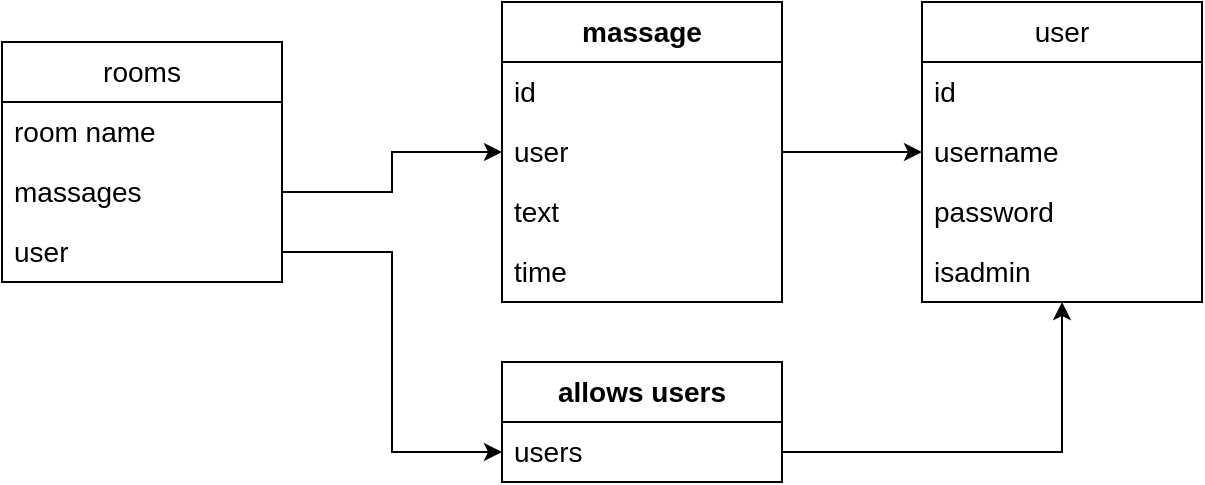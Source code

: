 <mxfile version="20.7.4" type="github">
  <diagram id="Ml2dGVcdlFa9VVf0Y3eY" name="Page-1">
    <mxGraphModel dx="1010" dy="542" grid="1" gridSize="10" guides="1" tooltips="1" connect="1" arrows="1" fold="1" page="1" pageScale="1" pageWidth="850" pageHeight="1100" math="0" shadow="0">
      <root>
        <mxCell id="0" />
        <mxCell id="1" parent="0" />
        <mxCell id="07kP67LV0Qa-peX4RKDk-24" value="rooms" style="swimlane;fontStyle=0;childLayout=stackLayout;horizontal=1;startSize=30;horizontalStack=0;resizeParent=1;resizeParentMax=0;resizeLast=0;collapsible=1;marginBottom=0;whiteSpace=wrap;html=1;strokeColor=default;fontSize=14;fillColor=none;" parent="1" vertex="1">
          <mxGeometry x="120" y="220" width="140" height="120" as="geometry" />
        </mxCell>
        <mxCell id="07kP67LV0Qa-peX4RKDk-25" value="room name" style="text;strokeColor=none;fillColor=none;align=left;verticalAlign=middle;spacingLeft=4;spacingRight=4;overflow=hidden;points=[[0,0.5],[1,0.5]];portConstraint=eastwest;rotatable=0;whiteSpace=wrap;html=1;fontSize=14;" parent="07kP67LV0Qa-peX4RKDk-24" vertex="1">
          <mxGeometry y="30" width="140" height="30" as="geometry" />
        </mxCell>
        <mxCell id="07kP67LV0Qa-peX4RKDk-26" value="massages" style="text;strokeColor=none;fillColor=none;align=left;verticalAlign=middle;spacingLeft=4;spacingRight=4;overflow=hidden;points=[[0,0.5],[1,0.5]];portConstraint=eastwest;rotatable=0;whiteSpace=wrap;html=1;fontSize=14;" parent="07kP67LV0Qa-peX4RKDk-24" vertex="1">
          <mxGeometry y="60" width="140" height="30" as="geometry" />
        </mxCell>
        <mxCell id="QWubxXTpUSNdcqHZoWqp-3" value="user" style="text;strokeColor=none;fillColor=none;align=left;verticalAlign=middle;spacingLeft=4;spacingRight=4;overflow=hidden;points=[[0,0.5],[1,0.5]];portConstraint=eastwest;rotatable=0;whiteSpace=wrap;html=1;fontSize=14;" vertex="1" parent="07kP67LV0Qa-peX4RKDk-24">
          <mxGeometry y="90" width="140" height="30" as="geometry" />
        </mxCell>
        <mxCell id="07kP67LV0Qa-peX4RKDk-28" value="&lt;span style=&quot;font-weight: 700;&quot;&gt;allows users&lt;/span&gt;" style="swimlane;fontStyle=0;childLayout=stackLayout;horizontal=1;startSize=30;horizontalStack=0;resizeParent=1;resizeParentMax=0;resizeLast=0;collapsible=1;marginBottom=0;whiteSpace=wrap;html=1;strokeColor=default;fontSize=14;fillColor=none;" parent="1" vertex="1">
          <mxGeometry x="370" y="380" width="140" height="60" as="geometry" />
        </mxCell>
        <mxCell id="07kP67LV0Qa-peX4RKDk-29" value="users" style="text;strokeColor=none;fillColor=none;align=left;verticalAlign=middle;spacingLeft=4;spacingRight=4;overflow=hidden;points=[[0,0.5],[1,0.5]];portConstraint=eastwest;rotatable=0;whiteSpace=wrap;html=1;fontSize=14;" parent="07kP67LV0Qa-peX4RKDk-28" vertex="1">
          <mxGeometry y="30" width="140" height="30" as="geometry" />
        </mxCell>
        <mxCell id="07kP67LV0Qa-peX4RKDk-32" value="&lt;span style=&quot;font-weight: 700;&quot;&gt;massage&lt;/span&gt;" style="swimlane;fontStyle=0;childLayout=stackLayout;horizontal=1;startSize=30;horizontalStack=0;resizeParent=1;resizeParentMax=0;resizeLast=0;collapsible=1;marginBottom=0;whiteSpace=wrap;html=1;strokeColor=default;fontSize=14;fillColor=none;" parent="1" vertex="1">
          <mxGeometry x="370" y="200" width="140" height="150" as="geometry" />
        </mxCell>
        <mxCell id="07kP67LV0Qa-peX4RKDk-33" value="id" style="text;strokeColor=none;fillColor=none;align=left;verticalAlign=middle;spacingLeft=4;spacingRight=4;overflow=hidden;points=[[0,0.5],[1,0.5]];portConstraint=eastwest;rotatable=0;whiteSpace=wrap;html=1;fontSize=14;" parent="07kP67LV0Qa-peX4RKDk-32" vertex="1">
          <mxGeometry y="30" width="140" height="30" as="geometry" />
        </mxCell>
        <mxCell id="07kP67LV0Qa-peX4RKDk-34" value="user" style="text;strokeColor=none;fillColor=none;align=left;verticalAlign=middle;spacingLeft=4;spacingRight=4;overflow=hidden;points=[[0,0.5],[1,0.5]];portConstraint=eastwest;rotatable=0;whiteSpace=wrap;html=1;fontSize=14;" parent="07kP67LV0Qa-peX4RKDk-32" vertex="1">
          <mxGeometry y="60" width="140" height="30" as="geometry" />
        </mxCell>
        <mxCell id="07kP67LV0Qa-peX4RKDk-35" value="text" style="text;strokeColor=none;fillColor=none;align=left;verticalAlign=middle;spacingLeft=4;spacingRight=4;overflow=hidden;points=[[0,0.5],[1,0.5]];portConstraint=eastwest;rotatable=0;whiteSpace=wrap;html=1;fontSize=14;" parent="07kP67LV0Qa-peX4RKDk-32" vertex="1">
          <mxGeometry y="90" width="140" height="30" as="geometry" />
        </mxCell>
        <mxCell id="07kP67LV0Qa-peX4RKDk-41" value="time" style="text;strokeColor=none;fillColor=none;align=left;verticalAlign=middle;spacingLeft=4;spacingRight=4;overflow=hidden;points=[[0,0.5],[1,0.5]];portConstraint=eastwest;rotatable=0;whiteSpace=wrap;html=1;fontSize=14;" parent="07kP67LV0Qa-peX4RKDk-32" vertex="1">
          <mxGeometry y="120" width="140" height="30" as="geometry" />
        </mxCell>
        <mxCell id="07kP67LV0Qa-peX4RKDk-42" value="user" style="swimlane;fontStyle=0;childLayout=stackLayout;horizontal=1;startSize=30;horizontalStack=0;resizeParent=1;resizeParentMax=0;resizeLast=0;collapsible=1;marginBottom=0;whiteSpace=wrap;html=1;strokeColor=default;fontSize=14;fillColor=none;" parent="1" vertex="1">
          <mxGeometry x="580" y="200" width="140" height="150" as="geometry" />
        </mxCell>
        <mxCell id="07kP67LV0Qa-peX4RKDk-43" value="id" style="text;strokeColor=none;fillColor=none;align=left;verticalAlign=middle;spacingLeft=4;spacingRight=4;overflow=hidden;points=[[0,0.5],[1,0.5]];portConstraint=eastwest;rotatable=0;whiteSpace=wrap;html=1;fontSize=14;" parent="07kP67LV0Qa-peX4RKDk-42" vertex="1">
          <mxGeometry y="30" width="140" height="30" as="geometry" />
        </mxCell>
        <mxCell id="07kP67LV0Qa-peX4RKDk-44" value="username" style="text;strokeColor=none;fillColor=none;align=left;verticalAlign=middle;spacingLeft=4;spacingRight=4;overflow=hidden;points=[[0,0.5],[1,0.5]];portConstraint=eastwest;rotatable=0;whiteSpace=wrap;html=1;fontSize=14;" parent="07kP67LV0Qa-peX4RKDk-42" vertex="1">
          <mxGeometry y="60" width="140" height="30" as="geometry" />
        </mxCell>
        <mxCell id="07kP67LV0Qa-peX4RKDk-45" value="password" style="text;strokeColor=none;fillColor=none;align=left;verticalAlign=middle;spacingLeft=4;spacingRight=4;overflow=hidden;points=[[0,0.5],[1,0.5]];portConstraint=eastwest;rotatable=0;whiteSpace=wrap;html=1;fontSize=14;" parent="07kP67LV0Qa-peX4RKDk-42" vertex="1">
          <mxGeometry y="90" width="140" height="30" as="geometry" />
        </mxCell>
        <mxCell id="QWubxXTpUSNdcqHZoWqp-1" value="isadmin" style="text;strokeColor=none;fillColor=none;align=left;verticalAlign=middle;spacingLeft=4;spacingRight=4;overflow=hidden;points=[[0,0.5],[1,0.5]];portConstraint=eastwest;rotatable=0;whiteSpace=wrap;html=1;fontSize=14;" vertex="1" parent="07kP67LV0Qa-peX4RKDk-42">
          <mxGeometry y="120" width="140" height="30" as="geometry" />
        </mxCell>
        <mxCell id="07kP67LV0Qa-peX4RKDk-58" style="edgeStyle=orthogonalEdgeStyle;rounded=0;orthogonalLoop=1;jettySize=auto;html=1;exitX=1;exitY=0.5;exitDx=0;exitDy=0;fontSize=14;" parent="1" source="07kP67LV0Qa-peX4RKDk-34" target="07kP67LV0Qa-peX4RKDk-42" edge="1">
          <mxGeometry relative="1" as="geometry" />
        </mxCell>
        <mxCell id="QWubxXTpUSNdcqHZoWqp-2" style="edgeStyle=orthogonalEdgeStyle;rounded=0;orthogonalLoop=1;jettySize=auto;html=1;" edge="1" parent="1" source="07kP67LV0Qa-peX4RKDk-29" target="07kP67LV0Qa-peX4RKDk-42">
          <mxGeometry relative="1" as="geometry" />
        </mxCell>
        <mxCell id="QWubxXTpUSNdcqHZoWqp-5" style="edgeStyle=orthogonalEdgeStyle;rounded=0;orthogonalLoop=1;jettySize=auto;html=1;exitX=1;exitY=0.5;exitDx=0;exitDy=0;entryX=0;entryY=0.5;entryDx=0;entryDy=0;" edge="1" parent="1" source="QWubxXTpUSNdcqHZoWqp-3" target="07kP67LV0Qa-peX4RKDk-29">
          <mxGeometry relative="1" as="geometry" />
        </mxCell>
        <mxCell id="QWubxXTpUSNdcqHZoWqp-6" style="edgeStyle=orthogonalEdgeStyle;rounded=0;orthogonalLoop=1;jettySize=auto;html=1;exitX=1;exitY=0.5;exitDx=0;exitDy=0;" edge="1" parent="1" source="07kP67LV0Qa-peX4RKDk-26" target="07kP67LV0Qa-peX4RKDk-32">
          <mxGeometry relative="1" as="geometry" />
        </mxCell>
      </root>
    </mxGraphModel>
  </diagram>
</mxfile>
